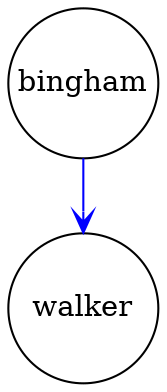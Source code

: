 digraph outcome_bingham_walker { 
 K=0.6 
 "bingham" -> { "walker" } [color="blue", arrowhead="vee", penwidth=1, href="#6"]; 
 "bingham" [shape="circle", fixedsize="true", height=1, width=1, style="filled", fillcolor="white", href="#bingham"]; 
 "walker" [shape="circle", fixedsize="true", height=1, width=1, style="filled", fillcolor="white", href="#walker"]; 

}